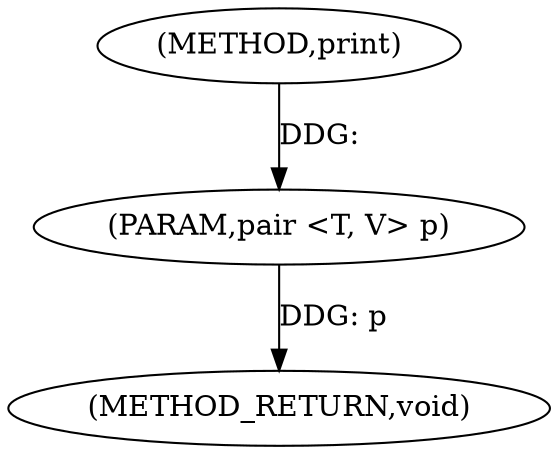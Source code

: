 digraph "print" {  
"1000148" [label = "(METHOD,print)" ]
"1000151" [label = "(METHOD_RETURN,void)" ]
"1000149" [label = "(PARAM,pair <T, V> p)" ]
  "1000149" -> "1000151"  [ label = "DDG: p"] 
  "1000148" -> "1000149"  [ label = "DDG: "] 
}
